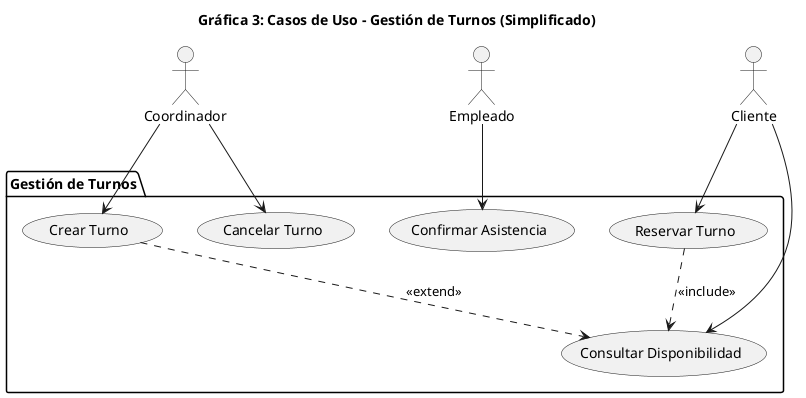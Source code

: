 @startuml turnos-simple
title Gráfica 3: Casos de Uso - Gestión de Turnos (Simplificado)

actor "Coordinador" as C
actor "Cliente" as CL
actor "Empleado" as E

package "Gestión de Turnos" {
  usecase "Crear Turno" as UC1
  usecase "Consultar Disponibilidad" as UC2
  usecase "Reservar Turno" as UC3
  usecase "Confirmar Asistencia" as UC4
  usecase "Cancelar Turno" as UC5
}

C --> UC1
C --> UC5

CL --> UC2
CL --> UC3

E --> UC4

UC3 ..> UC2 : <<include>>
UC1 ..> UC2 : <<extend>>

@enduml